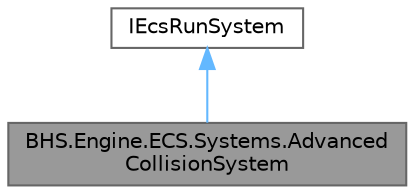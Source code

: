 digraph "BHS.Engine.ECS.Systems.AdvancedCollisionSystem"
{
 // LATEX_PDF_SIZE
  bgcolor="transparent";
  edge [fontname=Helvetica,fontsize=10,labelfontname=Helvetica,labelfontsize=10];
  node [fontname=Helvetica,fontsize=10,shape=box,height=0.2,width=0.4];
  Node1 [id="Node000001",label="BHS.Engine.ECS.Systems.Advanced\lCollisionSystem",height=0.2,width=0.4,color="gray40", fillcolor="grey60", style="filled", fontcolor="black",tooltip="Система коллизий с защитой от туннелирования - обрабатываю столкновения шариков со стенами"];
  Node2 -> Node1 [id="edge1_Node000001_Node000002",dir="back",color="steelblue1",style="solid",tooltip=" "];
  Node2 [id="Node000002",label="IEcsRunSystem",height=0.2,width=0.4,color="gray40", fillcolor="white", style="filled",tooltip=" "];
}
